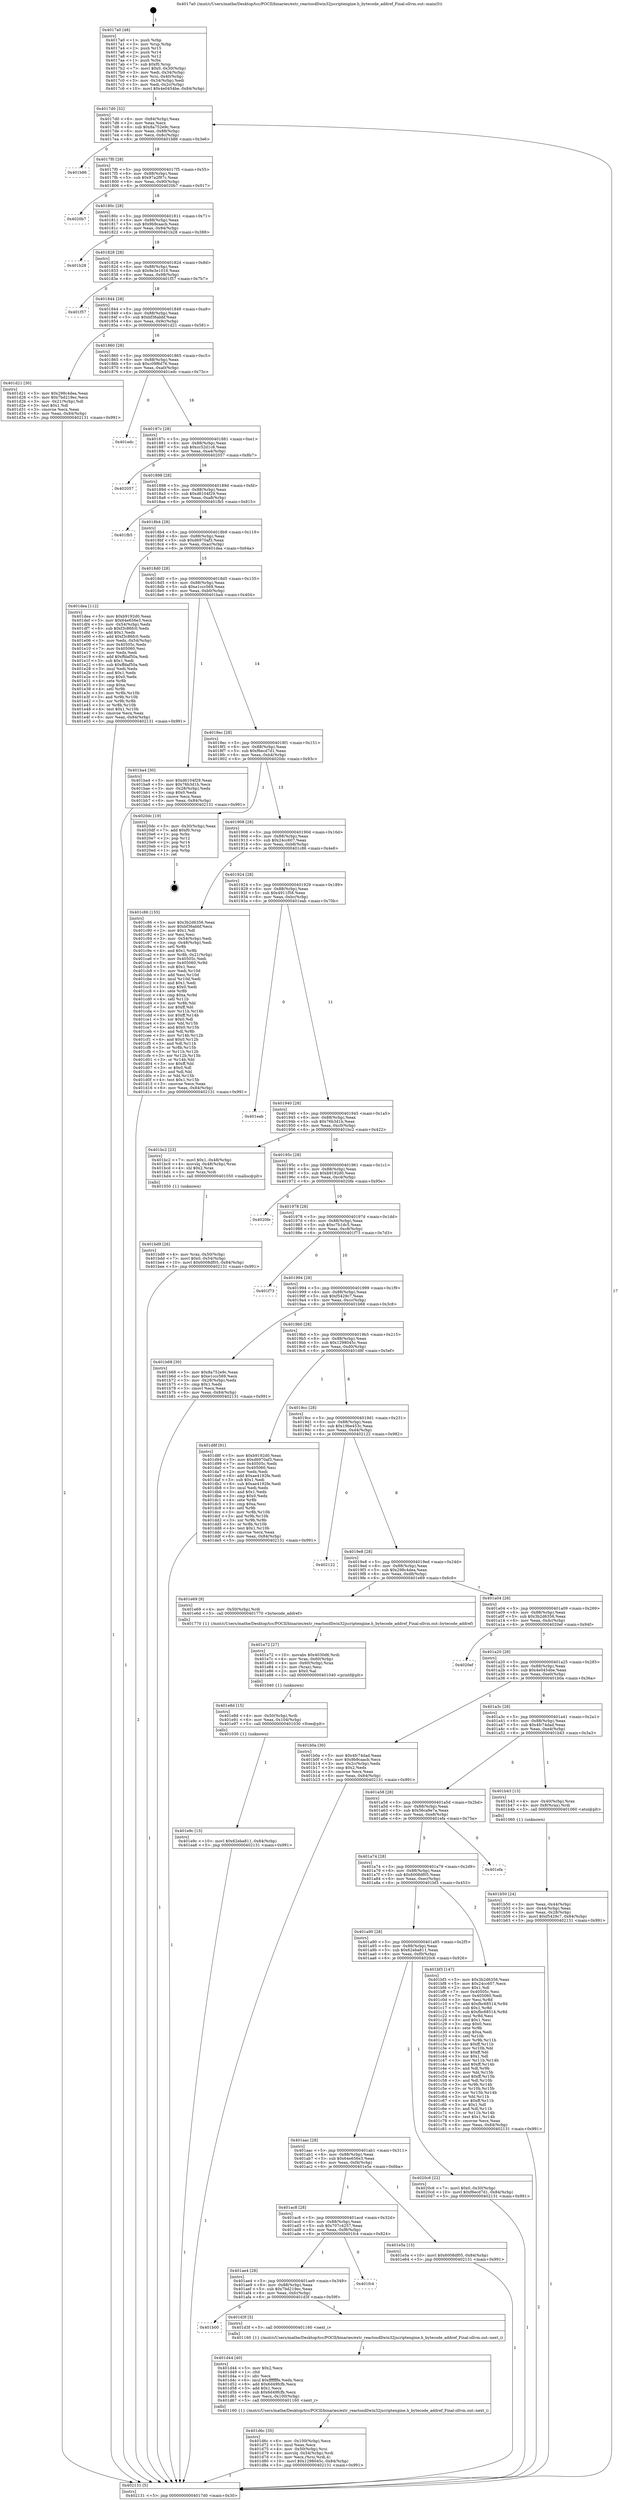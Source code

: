 digraph "0x4017a0" {
  label = "0x4017a0 (/mnt/c/Users/mathe/Desktop/tcc/POCII/binaries/extr_reactosdllwin32jscriptengine.h_bytecode_addref_Final-ollvm.out::main(0))"
  labelloc = "t"
  node[shape=record]

  Entry [label="",width=0.3,height=0.3,shape=circle,fillcolor=black,style=filled]
  "0x4017d0" [label="{
     0x4017d0 [32]\l
     | [instrs]\l
     &nbsp;&nbsp;0x4017d0 \<+6\>: mov -0x84(%rbp),%eax\l
     &nbsp;&nbsp;0x4017d6 \<+2\>: mov %eax,%ecx\l
     &nbsp;&nbsp;0x4017d8 \<+6\>: sub $0x8a752e9c,%ecx\l
     &nbsp;&nbsp;0x4017de \<+6\>: mov %eax,-0x88(%rbp)\l
     &nbsp;&nbsp;0x4017e4 \<+6\>: mov %ecx,-0x8c(%rbp)\l
     &nbsp;&nbsp;0x4017ea \<+6\>: je 0000000000401b86 \<main+0x3e6\>\l
  }"]
  "0x401b86" [label="{
     0x401b86\l
  }", style=dashed]
  "0x4017f0" [label="{
     0x4017f0 [28]\l
     | [instrs]\l
     &nbsp;&nbsp;0x4017f0 \<+5\>: jmp 00000000004017f5 \<main+0x55\>\l
     &nbsp;&nbsp;0x4017f5 \<+6\>: mov -0x88(%rbp),%eax\l
     &nbsp;&nbsp;0x4017fb \<+5\>: sub $0x97a2f97c,%eax\l
     &nbsp;&nbsp;0x401800 \<+6\>: mov %eax,-0x90(%rbp)\l
     &nbsp;&nbsp;0x401806 \<+6\>: je 00000000004020b7 \<main+0x917\>\l
  }"]
  Exit [label="",width=0.3,height=0.3,shape=circle,fillcolor=black,style=filled,peripheries=2]
  "0x4020b7" [label="{
     0x4020b7\l
  }", style=dashed]
  "0x40180c" [label="{
     0x40180c [28]\l
     | [instrs]\l
     &nbsp;&nbsp;0x40180c \<+5\>: jmp 0000000000401811 \<main+0x71\>\l
     &nbsp;&nbsp;0x401811 \<+6\>: mov -0x88(%rbp),%eax\l
     &nbsp;&nbsp;0x401817 \<+5\>: sub $0x9b9caacb,%eax\l
     &nbsp;&nbsp;0x40181c \<+6\>: mov %eax,-0x94(%rbp)\l
     &nbsp;&nbsp;0x401822 \<+6\>: je 0000000000401b28 \<main+0x388\>\l
  }"]
  "0x401e9c" [label="{
     0x401e9c [15]\l
     | [instrs]\l
     &nbsp;&nbsp;0x401e9c \<+10\>: movl $0x62eba811,-0x84(%rbp)\l
     &nbsp;&nbsp;0x401ea6 \<+5\>: jmp 0000000000402131 \<main+0x991\>\l
  }"]
  "0x401b28" [label="{
     0x401b28\l
  }", style=dashed]
  "0x401828" [label="{
     0x401828 [28]\l
     | [instrs]\l
     &nbsp;&nbsp;0x401828 \<+5\>: jmp 000000000040182d \<main+0x8d\>\l
     &nbsp;&nbsp;0x40182d \<+6\>: mov -0x88(%rbp),%eax\l
     &nbsp;&nbsp;0x401833 \<+5\>: sub $0x9e3e1016,%eax\l
     &nbsp;&nbsp;0x401838 \<+6\>: mov %eax,-0x98(%rbp)\l
     &nbsp;&nbsp;0x40183e \<+6\>: je 0000000000401f57 \<main+0x7b7\>\l
  }"]
  "0x401e8d" [label="{
     0x401e8d [15]\l
     | [instrs]\l
     &nbsp;&nbsp;0x401e8d \<+4\>: mov -0x50(%rbp),%rdi\l
     &nbsp;&nbsp;0x401e91 \<+6\>: mov %eax,-0x104(%rbp)\l
     &nbsp;&nbsp;0x401e97 \<+5\>: call 0000000000401030 \<free@plt\>\l
     | [calls]\l
     &nbsp;&nbsp;0x401030 \{1\} (unknown)\l
  }"]
  "0x401f57" [label="{
     0x401f57\l
  }", style=dashed]
  "0x401844" [label="{
     0x401844 [28]\l
     | [instrs]\l
     &nbsp;&nbsp;0x401844 \<+5\>: jmp 0000000000401849 \<main+0xa9\>\l
     &nbsp;&nbsp;0x401849 \<+6\>: mov -0x88(%rbp),%eax\l
     &nbsp;&nbsp;0x40184f \<+5\>: sub $0xbf36abbf,%eax\l
     &nbsp;&nbsp;0x401854 \<+6\>: mov %eax,-0x9c(%rbp)\l
     &nbsp;&nbsp;0x40185a \<+6\>: je 0000000000401d21 \<main+0x581\>\l
  }"]
  "0x401e72" [label="{
     0x401e72 [27]\l
     | [instrs]\l
     &nbsp;&nbsp;0x401e72 \<+10\>: movabs $0x4030d6,%rdi\l
     &nbsp;&nbsp;0x401e7c \<+4\>: mov %rax,-0x60(%rbp)\l
     &nbsp;&nbsp;0x401e80 \<+4\>: mov -0x60(%rbp),%rax\l
     &nbsp;&nbsp;0x401e84 \<+2\>: mov (%rax),%esi\l
     &nbsp;&nbsp;0x401e86 \<+2\>: mov $0x0,%al\l
     &nbsp;&nbsp;0x401e88 \<+5\>: call 0000000000401040 \<printf@plt\>\l
     | [calls]\l
     &nbsp;&nbsp;0x401040 \{1\} (unknown)\l
  }"]
  "0x401d21" [label="{
     0x401d21 [30]\l
     | [instrs]\l
     &nbsp;&nbsp;0x401d21 \<+5\>: mov $0x298c4dea,%eax\l
     &nbsp;&nbsp;0x401d26 \<+5\>: mov $0x7bd219ec,%ecx\l
     &nbsp;&nbsp;0x401d2b \<+3\>: mov -0x21(%rbp),%dl\l
     &nbsp;&nbsp;0x401d2e \<+3\>: test $0x1,%dl\l
     &nbsp;&nbsp;0x401d31 \<+3\>: cmovne %ecx,%eax\l
     &nbsp;&nbsp;0x401d34 \<+6\>: mov %eax,-0x84(%rbp)\l
     &nbsp;&nbsp;0x401d3a \<+5\>: jmp 0000000000402131 \<main+0x991\>\l
  }"]
  "0x401860" [label="{
     0x401860 [28]\l
     | [instrs]\l
     &nbsp;&nbsp;0x401860 \<+5\>: jmp 0000000000401865 \<main+0xc5\>\l
     &nbsp;&nbsp;0x401865 \<+6\>: mov -0x88(%rbp),%eax\l
     &nbsp;&nbsp;0x40186b \<+5\>: sub $0xc09f6d76,%eax\l
     &nbsp;&nbsp;0x401870 \<+6\>: mov %eax,-0xa0(%rbp)\l
     &nbsp;&nbsp;0x401876 \<+6\>: je 0000000000401edc \<main+0x73c\>\l
  }"]
  "0x401d6c" [label="{
     0x401d6c [35]\l
     | [instrs]\l
     &nbsp;&nbsp;0x401d6c \<+6\>: mov -0x100(%rbp),%ecx\l
     &nbsp;&nbsp;0x401d72 \<+3\>: imul %eax,%ecx\l
     &nbsp;&nbsp;0x401d75 \<+4\>: mov -0x50(%rbp),%rsi\l
     &nbsp;&nbsp;0x401d79 \<+4\>: movslq -0x54(%rbp),%rdi\l
     &nbsp;&nbsp;0x401d7d \<+3\>: mov %ecx,(%rsi,%rdi,4)\l
     &nbsp;&nbsp;0x401d80 \<+10\>: movl $0x1298045c,-0x84(%rbp)\l
     &nbsp;&nbsp;0x401d8a \<+5\>: jmp 0000000000402131 \<main+0x991\>\l
  }"]
  "0x401edc" [label="{
     0x401edc\l
  }", style=dashed]
  "0x40187c" [label="{
     0x40187c [28]\l
     | [instrs]\l
     &nbsp;&nbsp;0x40187c \<+5\>: jmp 0000000000401881 \<main+0xe1\>\l
     &nbsp;&nbsp;0x401881 \<+6\>: mov -0x88(%rbp),%eax\l
     &nbsp;&nbsp;0x401887 \<+5\>: sub $0xcc52d1c8,%eax\l
     &nbsp;&nbsp;0x40188c \<+6\>: mov %eax,-0xa4(%rbp)\l
     &nbsp;&nbsp;0x401892 \<+6\>: je 0000000000402057 \<main+0x8b7\>\l
  }"]
  "0x401d44" [label="{
     0x401d44 [40]\l
     | [instrs]\l
     &nbsp;&nbsp;0x401d44 \<+5\>: mov $0x2,%ecx\l
     &nbsp;&nbsp;0x401d49 \<+1\>: cltd\l
     &nbsp;&nbsp;0x401d4a \<+2\>: idiv %ecx\l
     &nbsp;&nbsp;0x401d4c \<+6\>: imul $0xfffffffe,%edx,%ecx\l
     &nbsp;&nbsp;0x401d52 \<+6\>: add $0x6d49fcfb,%ecx\l
     &nbsp;&nbsp;0x401d58 \<+3\>: add $0x1,%ecx\l
     &nbsp;&nbsp;0x401d5b \<+6\>: sub $0x6d49fcfb,%ecx\l
     &nbsp;&nbsp;0x401d61 \<+6\>: mov %ecx,-0x100(%rbp)\l
     &nbsp;&nbsp;0x401d67 \<+5\>: call 0000000000401160 \<next_i\>\l
     | [calls]\l
     &nbsp;&nbsp;0x401160 \{1\} (/mnt/c/Users/mathe/Desktop/tcc/POCII/binaries/extr_reactosdllwin32jscriptengine.h_bytecode_addref_Final-ollvm.out::next_i)\l
  }"]
  "0x402057" [label="{
     0x402057\l
  }", style=dashed]
  "0x401898" [label="{
     0x401898 [28]\l
     | [instrs]\l
     &nbsp;&nbsp;0x401898 \<+5\>: jmp 000000000040189d \<main+0xfd\>\l
     &nbsp;&nbsp;0x40189d \<+6\>: mov -0x88(%rbp),%eax\l
     &nbsp;&nbsp;0x4018a3 \<+5\>: sub $0xd6104f29,%eax\l
     &nbsp;&nbsp;0x4018a8 \<+6\>: mov %eax,-0xa8(%rbp)\l
     &nbsp;&nbsp;0x4018ae \<+6\>: je 0000000000401fb5 \<main+0x815\>\l
  }"]
  "0x401b00" [label="{
     0x401b00\l
  }", style=dashed]
  "0x401fb5" [label="{
     0x401fb5\l
  }", style=dashed]
  "0x4018b4" [label="{
     0x4018b4 [28]\l
     | [instrs]\l
     &nbsp;&nbsp;0x4018b4 \<+5\>: jmp 00000000004018b9 \<main+0x119\>\l
     &nbsp;&nbsp;0x4018b9 \<+6\>: mov -0x88(%rbp),%eax\l
     &nbsp;&nbsp;0x4018bf \<+5\>: sub $0xd6970af3,%eax\l
     &nbsp;&nbsp;0x4018c4 \<+6\>: mov %eax,-0xac(%rbp)\l
     &nbsp;&nbsp;0x4018ca \<+6\>: je 0000000000401dea \<main+0x64a\>\l
  }"]
  "0x401d3f" [label="{
     0x401d3f [5]\l
     | [instrs]\l
     &nbsp;&nbsp;0x401d3f \<+5\>: call 0000000000401160 \<next_i\>\l
     | [calls]\l
     &nbsp;&nbsp;0x401160 \{1\} (/mnt/c/Users/mathe/Desktop/tcc/POCII/binaries/extr_reactosdllwin32jscriptengine.h_bytecode_addref_Final-ollvm.out::next_i)\l
  }"]
  "0x401dea" [label="{
     0x401dea [112]\l
     | [instrs]\l
     &nbsp;&nbsp;0x401dea \<+5\>: mov $0xb9192d0,%eax\l
     &nbsp;&nbsp;0x401def \<+5\>: mov $0x64e656e3,%ecx\l
     &nbsp;&nbsp;0x401df4 \<+3\>: mov -0x54(%rbp),%edx\l
     &nbsp;&nbsp;0x401df7 \<+6\>: sub $0xf3c86fc0,%edx\l
     &nbsp;&nbsp;0x401dfd \<+3\>: add $0x1,%edx\l
     &nbsp;&nbsp;0x401e00 \<+6\>: add $0xf3c86fc0,%edx\l
     &nbsp;&nbsp;0x401e06 \<+3\>: mov %edx,-0x54(%rbp)\l
     &nbsp;&nbsp;0x401e09 \<+7\>: mov 0x40505c,%edx\l
     &nbsp;&nbsp;0x401e10 \<+7\>: mov 0x405060,%esi\l
     &nbsp;&nbsp;0x401e17 \<+2\>: mov %edx,%edi\l
     &nbsp;&nbsp;0x401e19 \<+6\>: add $0xffdaf50a,%edi\l
     &nbsp;&nbsp;0x401e1f \<+3\>: sub $0x1,%edi\l
     &nbsp;&nbsp;0x401e22 \<+6\>: sub $0xffdaf50a,%edi\l
     &nbsp;&nbsp;0x401e28 \<+3\>: imul %edi,%edx\l
     &nbsp;&nbsp;0x401e2b \<+3\>: and $0x1,%edx\l
     &nbsp;&nbsp;0x401e2e \<+3\>: cmp $0x0,%edx\l
     &nbsp;&nbsp;0x401e31 \<+4\>: sete %r8b\l
     &nbsp;&nbsp;0x401e35 \<+3\>: cmp $0xa,%esi\l
     &nbsp;&nbsp;0x401e38 \<+4\>: setl %r9b\l
     &nbsp;&nbsp;0x401e3c \<+3\>: mov %r8b,%r10b\l
     &nbsp;&nbsp;0x401e3f \<+3\>: and %r9b,%r10b\l
     &nbsp;&nbsp;0x401e42 \<+3\>: xor %r9b,%r8b\l
     &nbsp;&nbsp;0x401e45 \<+3\>: or %r8b,%r10b\l
     &nbsp;&nbsp;0x401e48 \<+4\>: test $0x1,%r10b\l
     &nbsp;&nbsp;0x401e4c \<+3\>: cmovne %ecx,%eax\l
     &nbsp;&nbsp;0x401e4f \<+6\>: mov %eax,-0x84(%rbp)\l
     &nbsp;&nbsp;0x401e55 \<+5\>: jmp 0000000000402131 \<main+0x991\>\l
  }"]
  "0x4018d0" [label="{
     0x4018d0 [28]\l
     | [instrs]\l
     &nbsp;&nbsp;0x4018d0 \<+5\>: jmp 00000000004018d5 \<main+0x135\>\l
     &nbsp;&nbsp;0x4018d5 \<+6\>: mov -0x88(%rbp),%eax\l
     &nbsp;&nbsp;0x4018db \<+5\>: sub $0xe1ccc569,%eax\l
     &nbsp;&nbsp;0x4018e0 \<+6\>: mov %eax,-0xb0(%rbp)\l
     &nbsp;&nbsp;0x4018e6 \<+6\>: je 0000000000401ba4 \<main+0x404\>\l
  }"]
  "0x401ae4" [label="{
     0x401ae4 [28]\l
     | [instrs]\l
     &nbsp;&nbsp;0x401ae4 \<+5\>: jmp 0000000000401ae9 \<main+0x349\>\l
     &nbsp;&nbsp;0x401ae9 \<+6\>: mov -0x88(%rbp),%eax\l
     &nbsp;&nbsp;0x401aef \<+5\>: sub $0x7bd219ec,%eax\l
     &nbsp;&nbsp;0x401af4 \<+6\>: mov %eax,-0xfc(%rbp)\l
     &nbsp;&nbsp;0x401afa \<+6\>: je 0000000000401d3f \<main+0x59f\>\l
  }"]
  "0x401ba4" [label="{
     0x401ba4 [30]\l
     | [instrs]\l
     &nbsp;&nbsp;0x401ba4 \<+5\>: mov $0xd6104f29,%eax\l
     &nbsp;&nbsp;0x401ba9 \<+5\>: mov $0x76b3d1b,%ecx\l
     &nbsp;&nbsp;0x401bae \<+3\>: mov -0x28(%rbp),%edx\l
     &nbsp;&nbsp;0x401bb1 \<+3\>: cmp $0x0,%edx\l
     &nbsp;&nbsp;0x401bb4 \<+3\>: cmove %ecx,%eax\l
     &nbsp;&nbsp;0x401bb7 \<+6\>: mov %eax,-0x84(%rbp)\l
     &nbsp;&nbsp;0x401bbd \<+5\>: jmp 0000000000402131 \<main+0x991\>\l
  }"]
  "0x4018ec" [label="{
     0x4018ec [28]\l
     | [instrs]\l
     &nbsp;&nbsp;0x4018ec \<+5\>: jmp 00000000004018f1 \<main+0x151\>\l
     &nbsp;&nbsp;0x4018f1 \<+6\>: mov -0x88(%rbp),%eax\l
     &nbsp;&nbsp;0x4018f7 \<+5\>: sub $0xf6ecd7d1,%eax\l
     &nbsp;&nbsp;0x4018fc \<+6\>: mov %eax,-0xb4(%rbp)\l
     &nbsp;&nbsp;0x401902 \<+6\>: je 00000000004020dc \<main+0x93c\>\l
  }"]
  "0x401fc4" [label="{
     0x401fc4\l
  }", style=dashed]
  "0x4020dc" [label="{
     0x4020dc [19]\l
     | [instrs]\l
     &nbsp;&nbsp;0x4020dc \<+3\>: mov -0x30(%rbp),%eax\l
     &nbsp;&nbsp;0x4020df \<+7\>: add $0xf0,%rsp\l
     &nbsp;&nbsp;0x4020e6 \<+1\>: pop %rbx\l
     &nbsp;&nbsp;0x4020e7 \<+2\>: pop %r12\l
     &nbsp;&nbsp;0x4020e9 \<+2\>: pop %r14\l
     &nbsp;&nbsp;0x4020eb \<+2\>: pop %r15\l
     &nbsp;&nbsp;0x4020ed \<+1\>: pop %rbp\l
     &nbsp;&nbsp;0x4020ee \<+1\>: ret\l
  }"]
  "0x401908" [label="{
     0x401908 [28]\l
     | [instrs]\l
     &nbsp;&nbsp;0x401908 \<+5\>: jmp 000000000040190d \<main+0x16d\>\l
     &nbsp;&nbsp;0x40190d \<+6\>: mov -0x88(%rbp),%eax\l
     &nbsp;&nbsp;0x401913 \<+5\>: sub $0x24cc607,%eax\l
     &nbsp;&nbsp;0x401918 \<+6\>: mov %eax,-0xb8(%rbp)\l
     &nbsp;&nbsp;0x40191e \<+6\>: je 0000000000401c86 \<main+0x4e6\>\l
  }"]
  "0x401ac8" [label="{
     0x401ac8 [28]\l
     | [instrs]\l
     &nbsp;&nbsp;0x401ac8 \<+5\>: jmp 0000000000401acd \<main+0x32d\>\l
     &nbsp;&nbsp;0x401acd \<+6\>: mov -0x88(%rbp),%eax\l
     &nbsp;&nbsp;0x401ad3 \<+5\>: sub $0x707c4257,%eax\l
     &nbsp;&nbsp;0x401ad8 \<+6\>: mov %eax,-0xf8(%rbp)\l
     &nbsp;&nbsp;0x401ade \<+6\>: je 0000000000401fc4 \<main+0x824\>\l
  }"]
  "0x401c86" [label="{
     0x401c86 [155]\l
     | [instrs]\l
     &nbsp;&nbsp;0x401c86 \<+5\>: mov $0x3b2d6356,%eax\l
     &nbsp;&nbsp;0x401c8b \<+5\>: mov $0xbf36abbf,%ecx\l
     &nbsp;&nbsp;0x401c90 \<+2\>: mov $0x1,%dl\l
     &nbsp;&nbsp;0x401c92 \<+2\>: xor %esi,%esi\l
     &nbsp;&nbsp;0x401c94 \<+3\>: mov -0x54(%rbp),%edi\l
     &nbsp;&nbsp;0x401c97 \<+3\>: cmp -0x48(%rbp),%edi\l
     &nbsp;&nbsp;0x401c9a \<+4\>: setl %r8b\l
     &nbsp;&nbsp;0x401c9e \<+4\>: and $0x1,%r8b\l
     &nbsp;&nbsp;0x401ca2 \<+4\>: mov %r8b,-0x21(%rbp)\l
     &nbsp;&nbsp;0x401ca6 \<+7\>: mov 0x40505c,%edi\l
     &nbsp;&nbsp;0x401cad \<+8\>: mov 0x405060,%r9d\l
     &nbsp;&nbsp;0x401cb5 \<+3\>: sub $0x1,%esi\l
     &nbsp;&nbsp;0x401cb8 \<+3\>: mov %edi,%r10d\l
     &nbsp;&nbsp;0x401cbb \<+3\>: add %esi,%r10d\l
     &nbsp;&nbsp;0x401cbe \<+4\>: imul %r10d,%edi\l
     &nbsp;&nbsp;0x401cc2 \<+3\>: and $0x1,%edi\l
     &nbsp;&nbsp;0x401cc5 \<+3\>: cmp $0x0,%edi\l
     &nbsp;&nbsp;0x401cc8 \<+4\>: sete %r8b\l
     &nbsp;&nbsp;0x401ccc \<+4\>: cmp $0xa,%r9d\l
     &nbsp;&nbsp;0x401cd0 \<+4\>: setl %r11b\l
     &nbsp;&nbsp;0x401cd4 \<+3\>: mov %r8b,%bl\l
     &nbsp;&nbsp;0x401cd7 \<+3\>: xor $0xff,%bl\l
     &nbsp;&nbsp;0x401cda \<+3\>: mov %r11b,%r14b\l
     &nbsp;&nbsp;0x401cdd \<+4\>: xor $0xff,%r14b\l
     &nbsp;&nbsp;0x401ce1 \<+3\>: xor $0x0,%dl\l
     &nbsp;&nbsp;0x401ce4 \<+3\>: mov %bl,%r15b\l
     &nbsp;&nbsp;0x401ce7 \<+4\>: and $0x0,%r15b\l
     &nbsp;&nbsp;0x401ceb \<+3\>: and %dl,%r8b\l
     &nbsp;&nbsp;0x401cee \<+3\>: mov %r14b,%r12b\l
     &nbsp;&nbsp;0x401cf1 \<+4\>: and $0x0,%r12b\l
     &nbsp;&nbsp;0x401cf5 \<+3\>: and %dl,%r11b\l
     &nbsp;&nbsp;0x401cf8 \<+3\>: or %r8b,%r15b\l
     &nbsp;&nbsp;0x401cfb \<+3\>: or %r11b,%r12b\l
     &nbsp;&nbsp;0x401cfe \<+3\>: xor %r12b,%r15b\l
     &nbsp;&nbsp;0x401d01 \<+3\>: or %r14b,%bl\l
     &nbsp;&nbsp;0x401d04 \<+3\>: xor $0xff,%bl\l
     &nbsp;&nbsp;0x401d07 \<+3\>: or $0x0,%dl\l
     &nbsp;&nbsp;0x401d0a \<+2\>: and %dl,%bl\l
     &nbsp;&nbsp;0x401d0c \<+3\>: or %bl,%r15b\l
     &nbsp;&nbsp;0x401d0f \<+4\>: test $0x1,%r15b\l
     &nbsp;&nbsp;0x401d13 \<+3\>: cmovne %ecx,%eax\l
     &nbsp;&nbsp;0x401d16 \<+6\>: mov %eax,-0x84(%rbp)\l
     &nbsp;&nbsp;0x401d1c \<+5\>: jmp 0000000000402131 \<main+0x991\>\l
  }"]
  "0x401924" [label="{
     0x401924 [28]\l
     | [instrs]\l
     &nbsp;&nbsp;0x401924 \<+5\>: jmp 0000000000401929 \<main+0x189\>\l
     &nbsp;&nbsp;0x401929 \<+6\>: mov -0x88(%rbp),%eax\l
     &nbsp;&nbsp;0x40192f \<+5\>: sub $0x4911f58,%eax\l
     &nbsp;&nbsp;0x401934 \<+6\>: mov %eax,-0xbc(%rbp)\l
     &nbsp;&nbsp;0x40193a \<+6\>: je 0000000000401eab \<main+0x70b\>\l
  }"]
  "0x401e5a" [label="{
     0x401e5a [15]\l
     | [instrs]\l
     &nbsp;&nbsp;0x401e5a \<+10\>: movl $0x6008df05,-0x84(%rbp)\l
     &nbsp;&nbsp;0x401e64 \<+5\>: jmp 0000000000402131 \<main+0x991\>\l
  }"]
  "0x401eab" [label="{
     0x401eab\l
  }", style=dashed]
  "0x401940" [label="{
     0x401940 [28]\l
     | [instrs]\l
     &nbsp;&nbsp;0x401940 \<+5\>: jmp 0000000000401945 \<main+0x1a5\>\l
     &nbsp;&nbsp;0x401945 \<+6\>: mov -0x88(%rbp),%eax\l
     &nbsp;&nbsp;0x40194b \<+5\>: sub $0x76b3d1b,%eax\l
     &nbsp;&nbsp;0x401950 \<+6\>: mov %eax,-0xc0(%rbp)\l
     &nbsp;&nbsp;0x401956 \<+6\>: je 0000000000401bc2 \<main+0x422\>\l
  }"]
  "0x401aac" [label="{
     0x401aac [28]\l
     | [instrs]\l
     &nbsp;&nbsp;0x401aac \<+5\>: jmp 0000000000401ab1 \<main+0x311\>\l
     &nbsp;&nbsp;0x401ab1 \<+6\>: mov -0x88(%rbp),%eax\l
     &nbsp;&nbsp;0x401ab7 \<+5\>: sub $0x64e656e3,%eax\l
     &nbsp;&nbsp;0x401abc \<+6\>: mov %eax,-0xf4(%rbp)\l
     &nbsp;&nbsp;0x401ac2 \<+6\>: je 0000000000401e5a \<main+0x6ba\>\l
  }"]
  "0x401bc2" [label="{
     0x401bc2 [23]\l
     | [instrs]\l
     &nbsp;&nbsp;0x401bc2 \<+7\>: movl $0x1,-0x48(%rbp)\l
     &nbsp;&nbsp;0x401bc9 \<+4\>: movslq -0x48(%rbp),%rax\l
     &nbsp;&nbsp;0x401bcd \<+4\>: shl $0x2,%rax\l
     &nbsp;&nbsp;0x401bd1 \<+3\>: mov %rax,%rdi\l
     &nbsp;&nbsp;0x401bd4 \<+5\>: call 0000000000401050 \<malloc@plt\>\l
     | [calls]\l
     &nbsp;&nbsp;0x401050 \{1\} (unknown)\l
  }"]
  "0x40195c" [label="{
     0x40195c [28]\l
     | [instrs]\l
     &nbsp;&nbsp;0x40195c \<+5\>: jmp 0000000000401961 \<main+0x1c1\>\l
     &nbsp;&nbsp;0x401961 \<+6\>: mov -0x88(%rbp),%eax\l
     &nbsp;&nbsp;0x401967 \<+5\>: sub $0xb9192d0,%eax\l
     &nbsp;&nbsp;0x40196c \<+6\>: mov %eax,-0xc4(%rbp)\l
     &nbsp;&nbsp;0x401972 \<+6\>: je 00000000004020fe \<main+0x95e\>\l
  }"]
  "0x4020c6" [label="{
     0x4020c6 [22]\l
     | [instrs]\l
     &nbsp;&nbsp;0x4020c6 \<+7\>: movl $0x0,-0x30(%rbp)\l
     &nbsp;&nbsp;0x4020cd \<+10\>: movl $0xf6ecd7d1,-0x84(%rbp)\l
     &nbsp;&nbsp;0x4020d7 \<+5\>: jmp 0000000000402131 \<main+0x991\>\l
  }"]
  "0x4020fe" [label="{
     0x4020fe\l
  }", style=dashed]
  "0x401978" [label="{
     0x401978 [28]\l
     | [instrs]\l
     &nbsp;&nbsp;0x401978 \<+5\>: jmp 000000000040197d \<main+0x1dd\>\l
     &nbsp;&nbsp;0x40197d \<+6\>: mov -0x88(%rbp),%eax\l
     &nbsp;&nbsp;0x401983 \<+5\>: sub $0xc7b1dc5,%eax\l
     &nbsp;&nbsp;0x401988 \<+6\>: mov %eax,-0xc8(%rbp)\l
     &nbsp;&nbsp;0x40198e \<+6\>: je 0000000000401f73 \<main+0x7d3\>\l
  }"]
  "0x401a90" [label="{
     0x401a90 [28]\l
     | [instrs]\l
     &nbsp;&nbsp;0x401a90 \<+5\>: jmp 0000000000401a95 \<main+0x2f5\>\l
     &nbsp;&nbsp;0x401a95 \<+6\>: mov -0x88(%rbp),%eax\l
     &nbsp;&nbsp;0x401a9b \<+5\>: sub $0x62eba811,%eax\l
     &nbsp;&nbsp;0x401aa0 \<+6\>: mov %eax,-0xf0(%rbp)\l
     &nbsp;&nbsp;0x401aa6 \<+6\>: je 00000000004020c6 \<main+0x926\>\l
  }"]
  "0x401f73" [label="{
     0x401f73\l
  }", style=dashed]
  "0x401994" [label="{
     0x401994 [28]\l
     | [instrs]\l
     &nbsp;&nbsp;0x401994 \<+5\>: jmp 0000000000401999 \<main+0x1f9\>\l
     &nbsp;&nbsp;0x401999 \<+6\>: mov -0x88(%rbp),%eax\l
     &nbsp;&nbsp;0x40199f \<+5\>: sub $0xf5429c7,%eax\l
     &nbsp;&nbsp;0x4019a4 \<+6\>: mov %eax,-0xcc(%rbp)\l
     &nbsp;&nbsp;0x4019aa \<+6\>: je 0000000000401b68 \<main+0x3c8\>\l
  }"]
  "0x401bf3" [label="{
     0x401bf3 [147]\l
     | [instrs]\l
     &nbsp;&nbsp;0x401bf3 \<+5\>: mov $0x3b2d6356,%eax\l
     &nbsp;&nbsp;0x401bf8 \<+5\>: mov $0x24cc607,%ecx\l
     &nbsp;&nbsp;0x401bfd \<+2\>: mov $0x1,%dl\l
     &nbsp;&nbsp;0x401bff \<+7\>: mov 0x40505c,%esi\l
     &nbsp;&nbsp;0x401c06 \<+7\>: mov 0x405060,%edi\l
     &nbsp;&nbsp;0x401c0d \<+3\>: mov %esi,%r8d\l
     &nbsp;&nbsp;0x401c10 \<+7\>: add $0xfbc68514,%r8d\l
     &nbsp;&nbsp;0x401c17 \<+4\>: sub $0x1,%r8d\l
     &nbsp;&nbsp;0x401c1b \<+7\>: sub $0xfbc68514,%r8d\l
     &nbsp;&nbsp;0x401c22 \<+4\>: imul %r8d,%esi\l
     &nbsp;&nbsp;0x401c26 \<+3\>: and $0x1,%esi\l
     &nbsp;&nbsp;0x401c29 \<+3\>: cmp $0x0,%esi\l
     &nbsp;&nbsp;0x401c2c \<+4\>: sete %r9b\l
     &nbsp;&nbsp;0x401c30 \<+3\>: cmp $0xa,%edi\l
     &nbsp;&nbsp;0x401c33 \<+4\>: setl %r10b\l
     &nbsp;&nbsp;0x401c37 \<+3\>: mov %r9b,%r11b\l
     &nbsp;&nbsp;0x401c3a \<+4\>: xor $0xff,%r11b\l
     &nbsp;&nbsp;0x401c3e \<+3\>: mov %r10b,%bl\l
     &nbsp;&nbsp;0x401c41 \<+3\>: xor $0xff,%bl\l
     &nbsp;&nbsp;0x401c44 \<+3\>: xor $0x1,%dl\l
     &nbsp;&nbsp;0x401c47 \<+3\>: mov %r11b,%r14b\l
     &nbsp;&nbsp;0x401c4a \<+4\>: and $0xff,%r14b\l
     &nbsp;&nbsp;0x401c4e \<+3\>: and %dl,%r9b\l
     &nbsp;&nbsp;0x401c51 \<+3\>: mov %bl,%r15b\l
     &nbsp;&nbsp;0x401c54 \<+4\>: and $0xff,%r15b\l
     &nbsp;&nbsp;0x401c58 \<+3\>: and %dl,%r10b\l
     &nbsp;&nbsp;0x401c5b \<+3\>: or %r9b,%r14b\l
     &nbsp;&nbsp;0x401c5e \<+3\>: or %r10b,%r15b\l
     &nbsp;&nbsp;0x401c61 \<+3\>: xor %r15b,%r14b\l
     &nbsp;&nbsp;0x401c64 \<+3\>: or %bl,%r11b\l
     &nbsp;&nbsp;0x401c67 \<+4\>: xor $0xff,%r11b\l
     &nbsp;&nbsp;0x401c6b \<+3\>: or $0x1,%dl\l
     &nbsp;&nbsp;0x401c6e \<+3\>: and %dl,%r11b\l
     &nbsp;&nbsp;0x401c71 \<+3\>: or %r11b,%r14b\l
     &nbsp;&nbsp;0x401c74 \<+4\>: test $0x1,%r14b\l
     &nbsp;&nbsp;0x401c78 \<+3\>: cmovne %ecx,%eax\l
     &nbsp;&nbsp;0x401c7b \<+6\>: mov %eax,-0x84(%rbp)\l
     &nbsp;&nbsp;0x401c81 \<+5\>: jmp 0000000000402131 \<main+0x991\>\l
  }"]
  "0x401b68" [label="{
     0x401b68 [30]\l
     | [instrs]\l
     &nbsp;&nbsp;0x401b68 \<+5\>: mov $0x8a752e9c,%eax\l
     &nbsp;&nbsp;0x401b6d \<+5\>: mov $0xe1ccc569,%ecx\l
     &nbsp;&nbsp;0x401b72 \<+3\>: mov -0x28(%rbp),%edx\l
     &nbsp;&nbsp;0x401b75 \<+3\>: cmp $0x1,%edx\l
     &nbsp;&nbsp;0x401b78 \<+3\>: cmovl %ecx,%eax\l
     &nbsp;&nbsp;0x401b7b \<+6\>: mov %eax,-0x84(%rbp)\l
     &nbsp;&nbsp;0x401b81 \<+5\>: jmp 0000000000402131 \<main+0x991\>\l
  }"]
  "0x4019b0" [label="{
     0x4019b0 [28]\l
     | [instrs]\l
     &nbsp;&nbsp;0x4019b0 \<+5\>: jmp 00000000004019b5 \<main+0x215\>\l
     &nbsp;&nbsp;0x4019b5 \<+6\>: mov -0x88(%rbp),%eax\l
     &nbsp;&nbsp;0x4019bb \<+5\>: sub $0x1298045c,%eax\l
     &nbsp;&nbsp;0x4019c0 \<+6\>: mov %eax,-0xd0(%rbp)\l
     &nbsp;&nbsp;0x4019c6 \<+6\>: je 0000000000401d8f \<main+0x5ef\>\l
  }"]
  "0x401a74" [label="{
     0x401a74 [28]\l
     | [instrs]\l
     &nbsp;&nbsp;0x401a74 \<+5\>: jmp 0000000000401a79 \<main+0x2d9\>\l
     &nbsp;&nbsp;0x401a79 \<+6\>: mov -0x88(%rbp),%eax\l
     &nbsp;&nbsp;0x401a7f \<+5\>: sub $0x6008df05,%eax\l
     &nbsp;&nbsp;0x401a84 \<+6\>: mov %eax,-0xec(%rbp)\l
     &nbsp;&nbsp;0x401a8a \<+6\>: je 0000000000401bf3 \<main+0x453\>\l
  }"]
  "0x401d8f" [label="{
     0x401d8f [91]\l
     | [instrs]\l
     &nbsp;&nbsp;0x401d8f \<+5\>: mov $0xb9192d0,%eax\l
     &nbsp;&nbsp;0x401d94 \<+5\>: mov $0xd6970af3,%ecx\l
     &nbsp;&nbsp;0x401d99 \<+7\>: mov 0x40505c,%edx\l
     &nbsp;&nbsp;0x401da0 \<+7\>: mov 0x405060,%esi\l
     &nbsp;&nbsp;0x401da7 \<+2\>: mov %edx,%edi\l
     &nbsp;&nbsp;0x401da9 \<+6\>: add $0xae4192fe,%edi\l
     &nbsp;&nbsp;0x401daf \<+3\>: sub $0x1,%edi\l
     &nbsp;&nbsp;0x401db2 \<+6\>: sub $0xae4192fe,%edi\l
     &nbsp;&nbsp;0x401db8 \<+3\>: imul %edi,%edx\l
     &nbsp;&nbsp;0x401dbb \<+3\>: and $0x1,%edx\l
     &nbsp;&nbsp;0x401dbe \<+3\>: cmp $0x0,%edx\l
     &nbsp;&nbsp;0x401dc1 \<+4\>: sete %r8b\l
     &nbsp;&nbsp;0x401dc5 \<+3\>: cmp $0xa,%esi\l
     &nbsp;&nbsp;0x401dc8 \<+4\>: setl %r9b\l
     &nbsp;&nbsp;0x401dcc \<+3\>: mov %r8b,%r10b\l
     &nbsp;&nbsp;0x401dcf \<+3\>: and %r9b,%r10b\l
     &nbsp;&nbsp;0x401dd2 \<+3\>: xor %r9b,%r8b\l
     &nbsp;&nbsp;0x401dd5 \<+3\>: or %r8b,%r10b\l
     &nbsp;&nbsp;0x401dd8 \<+4\>: test $0x1,%r10b\l
     &nbsp;&nbsp;0x401ddc \<+3\>: cmovne %ecx,%eax\l
     &nbsp;&nbsp;0x401ddf \<+6\>: mov %eax,-0x84(%rbp)\l
     &nbsp;&nbsp;0x401de5 \<+5\>: jmp 0000000000402131 \<main+0x991\>\l
  }"]
  "0x4019cc" [label="{
     0x4019cc [28]\l
     | [instrs]\l
     &nbsp;&nbsp;0x4019cc \<+5\>: jmp 00000000004019d1 \<main+0x231\>\l
     &nbsp;&nbsp;0x4019d1 \<+6\>: mov -0x88(%rbp),%eax\l
     &nbsp;&nbsp;0x4019d7 \<+5\>: sub $0x19be453c,%eax\l
     &nbsp;&nbsp;0x4019dc \<+6\>: mov %eax,-0xd4(%rbp)\l
     &nbsp;&nbsp;0x4019e2 \<+6\>: je 0000000000402122 \<main+0x982\>\l
  }"]
  "0x401efa" [label="{
     0x401efa\l
  }", style=dashed]
  "0x402122" [label="{
     0x402122\l
  }", style=dashed]
  "0x4019e8" [label="{
     0x4019e8 [28]\l
     | [instrs]\l
     &nbsp;&nbsp;0x4019e8 \<+5\>: jmp 00000000004019ed \<main+0x24d\>\l
     &nbsp;&nbsp;0x4019ed \<+6\>: mov -0x88(%rbp),%eax\l
     &nbsp;&nbsp;0x4019f3 \<+5\>: sub $0x298c4dea,%eax\l
     &nbsp;&nbsp;0x4019f8 \<+6\>: mov %eax,-0xd8(%rbp)\l
     &nbsp;&nbsp;0x4019fe \<+6\>: je 0000000000401e69 \<main+0x6c9\>\l
  }"]
  "0x401bd9" [label="{
     0x401bd9 [26]\l
     | [instrs]\l
     &nbsp;&nbsp;0x401bd9 \<+4\>: mov %rax,-0x50(%rbp)\l
     &nbsp;&nbsp;0x401bdd \<+7\>: movl $0x0,-0x54(%rbp)\l
     &nbsp;&nbsp;0x401be4 \<+10\>: movl $0x6008df05,-0x84(%rbp)\l
     &nbsp;&nbsp;0x401bee \<+5\>: jmp 0000000000402131 \<main+0x991\>\l
  }"]
  "0x401e69" [label="{
     0x401e69 [9]\l
     | [instrs]\l
     &nbsp;&nbsp;0x401e69 \<+4\>: mov -0x50(%rbp),%rdi\l
     &nbsp;&nbsp;0x401e6d \<+5\>: call 0000000000401770 \<bytecode_addref\>\l
     | [calls]\l
     &nbsp;&nbsp;0x401770 \{1\} (/mnt/c/Users/mathe/Desktop/tcc/POCII/binaries/extr_reactosdllwin32jscriptengine.h_bytecode_addref_Final-ollvm.out::bytecode_addref)\l
  }"]
  "0x401a04" [label="{
     0x401a04 [28]\l
     | [instrs]\l
     &nbsp;&nbsp;0x401a04 \<+5\>: jmp 0000000000401a09 \<main+0x269\>\l
     &nbsp;&nbsp;0x401a09 \<+6\>: mov -0x88(%rbp),%eax\l
     &nbsp;&nbsp;0x401a0f \<+5\>: sub $0x3b2d6356,%eax\l
     &nbsp;&nbsp;0x401a14 \<+6\>: mov %eax,-0xdc(%rbp)\l
     &nbsp;&nbsp;0x401a1a \<+6\>: je 00000000004020ef \<main+0x94f\>\l
  }"]
  "0x401b50" [label="{
     0x401b50 [24]\l
     | [instrs]\l
     &nbsp;&nbsp;0x401b50 \<+3\>: mov %eax,-0x44(%rbp)\l
     &nbsp;&nbsp;0x401b53 \<+3\>: mov -0x44(%rbp),%eax\l
     &nbsp;&nbsp;0x401b56 \<+3\>: mov %eax,-0x28(%rbp)\l
     &nbsp;&nbsp;0x401b59 \<+10\>: movl $0xf5429c7,-0x84(%rbp)\l
     &nbsp;&nbsp;0x401b63 \<+5\>: jmp 0000000000402131 \<main+0x991\>\l
  }"]
  "0x4020ef" [label="{
     0x4020ef\l
  }", style=dashed]
  "0x401a20" [label="{
     0x401a20 [28]\l
     | [instrs]\l
     &nbsp;&nbsp;0x401a20 \<+5\>: jmp 0000000000401a25 \<main+0x285\>\l
     &nbsp;&nbsp;0x401a25 \<+6\>: mov -0x88(%rbp),%eax\l
     &nbsp;&nbsp;0x401a2b \<+5\>: sub $0x4e0454be,%eax\l
     &nbsp;&nbsp;0x401a30 \<+6\>: mov %eax,-0xe0(%rbp)\l
     &nbsp;&nbsp;0x401a36 \<+6\>: je 0000000000401b0a \<main+0x36a\>\l
  }"]
  "0x401a58" [label="{
     0x401a58 [28]\l
     | [instrs]\l
     &nbsp;&nbsp;0x401a58 \<+5\>: jmp 0000000000401a5d \<main+0x2bd\>\l
     &nbsp;&nbsp;0x401a5d \<+6\>: mov -0x88(%rbp),%eax\l
     &nbsp;&nbsp;0x401a63 \<+5\>: sub $0x56ca9e7a,%eax\l
     &nbsp;&nbsp;0x401a68 \<+6\>: mov %eax,-0xe8(%rbp)\l
     &nbsp;&nbsp;0x401a6e \<+6\>: je 0000000000401efa \<main+0x75a\>\l
  }"]
  "0x401b0a" [label="{
     0x401b0a [30]\l
     | [instrs]\l
     &nbsp;&nbsp;0x401b0a \<+5\>: mov $0x4fc74dad,%eax\l
     &nbsp;&nbsp;0x401b0f \<+5\>: mov $0x9b9caacb,%ecx\l
     &nbsp;&nbsp;0x401b14 \<+3\>: mov -0x2c(%rbp),%edx\l
     &nbsp;&nbsp;0x401b17 \<+3\>: cmp $0x2,%edx\l
     &nbsp;&nbsp;0x401b1a \<+3\>: cmovne %ecx,%eax\l
     &nbsp;&nbsp;0x401b1d \<+6\>: mov %eax,-0x84(%rbp)\l
     &nbsp;&nbsp;0x401b23 \<+5\>: jmp 0000000000402131 \<main+0x991\>\l
  }"]
  "0x401a3c" [label="{
     0x401a3c [28]\l
     | [instrs]\l
     &nbsp;&nbsp;0x401a3c \<+5\>: jmp 0000000000401a41 \<main+0x2a1\>\l
     &nbsp;&nbsp;0x401a41 \<+6\>: mov -0x88(%rbp),%eax\l
     &nbsp;&nbsp;0x401a47 \<+5\>: sub $0x4fc74dad,%eax\l
     &nbsp;&nbsp;0x401a4c \<+6\>: mov %eax,-0xe4(%rbp)\l
     &nbsp;&nbsp;0x401a52 \<+6\>: je 0000000000401b43 \<main+0x3a3\>\l
  }"]
  "0x402131" [label="{
     0x402131 [5]\l
     | [instrs]\l
     &nbsp;&nbsp;0x402131 \<+5\>: jmp 00000000004017d0 \<main+0x30\>\l
  }"]
  "0x4017a0" [label="{
     0x4017a0 [48]\l
     | [instrs]\l
     &nbsp;&nbsp;0x4017a0 \<+1\>: push %rbp\l
     &nbsp;&nbsp;0x4017a1 \<+3\>: mov %rsp,%rbp\l
     &nbsp;&nbsp;0x4017a4 \<+2\>: push %r15\l
     &nbsp;&nbsp;0x4017a6 \<+2\>: push %r14\l
     &nbsp;&nbsp;0x4017a8 \<+2\>: push %r12\l
     &nbsp;&nbsp;0x4017aa \<+1\>: push %rbx\l
     &nbsp;&nbsp;0x4017ab \<+7\>: sub $0xf0,%rsp\l
     &nbsp;&nbsp;0x4017b2 \<+7\>: movl $0x0,-0x30(%rbp)\l
     &nbsp;&nbsp;0x4017b9 \<+3\>: mov %edi,-0x34(%rbp)\l
     &nbsp;&nbsp;0x4017bc \<+4\>: mov %rsi,-0x40(%rbp)\l
     &nbsp;&nbsp;0x4017c0 \<+3\>: mov -0x34(%rbp),%edi\l
     &nbsp;&nbsp;0x4017c3 \<+3\>: mov %edi,-0x2c(%rbp)\l
     &nbsp;&nbsp;0x4017c6 \<+10\>: movl $0x4e0454be,-0x84(%rbp)\l
  }"]
  "0x401b43" [label="{
     0x401b43 [13]\l
     | [instrs]\l
     &nbsp;&nbsp;0x401b43 \<+4\>: mov -0x40(%rbp),%rax\l
     &nbsp;&nbsp;0x401b47 \<+4\>: mov 0x8(%rax),%rdi\l
     &nbsp;&nbsp;0x401b4b \<+5\>: call 0000000000401060 \<atoi@plt\>\l
     | [calls]\l
     &nbsp;&nbsp;0x401060 \{1\} (unknown)\l
  }"]
  Entry -> "0x4017a0" [label=" 1"]
  "0x4017d0" -> "0x401b86" [label=" 0"]
  "0x4017d0" -> "0x4017f0" [label=" 18"]
  "0x4020dc" -> Exit [label=" 1"]
  "0x4017f0" -> "0x4020b7" [label=" 0"]
  "0x4017f0" -> "0x40180c" [label=" 18"]
  "0x4020c6" -> "0x402131" [label=" 1"]
  "0x40180c" -> "0x401b28" [label=" 0"]
  "0x40180c" -> "0x401828" [label=" 18"]
  "0x401e9c" -> "0x402131" [label=" 1"]
  "0x401828" -> "0x401f57" [label=" 0"]
  "0x401828" -> "0x401844" [label=" 18"]
  "0x401e8d" -> "0x401e9c" [label=" 1"]
  "0x401844" -> "0x401d21" [label=" 2"]
  "0x401844" -> "0x401860" [label=" 16"]
  "0x401e72" -> "0x401e8d" [label=" 1"]
  "0x401860" -> "0x401edc" [label=" 0"]
  "0x401860" -> "0x40187c" [label=" 16"]
  "0x401e69" -> "0x401e72" [label=" 1"]
  "0x40187c" -> "0x402057" [label=" 0"]
  "0x40187c" -> "0x401898" [label=" 16"]
  "0x401e5a" -> "0x402131" [label=" 1"]
  "0x401898" -> "0x401fb5" [label=" 0"]
  "0x401898" -> "0x4018b4" [label=" 16"]
  "0x401dea" -> "0x402131" [label=" 1"]
  "0x4018b4" -> "0x401dea" [label=" 1"]
  "0x4018b4" -> "0x4018d0" [label=" 15"]
  "0x401d8f" -> "0x402131" [label=" 1"]
  "0x4018d0" -> "0x401ba4" [label=" 1"]
  "0x4018d0" -> "0x4018ec" [label=" 14"]
  "0x401d44" -> "0x401d6c" [label=" 1"]
  "0x4018ec" -> "0x4020dc" [label=" 1"]
  "0x4018ec" -> "0x401908" [label=" 13"]
  "0x401d3f" -> "0x401d44" [label=" 1"]
  "0x401908" -> "0x401c86" [label=" 2"]
  "0x401908" -> "0x401924" [label=" 11"]
  "0x401ae4" -> "0x401d3f" [label=" 1"]
  "0x401924" -> "0x401eab" [label=" 0"]
  "0x401924" -> "0x401940" [label=" 11"]
  "0x401d6c" -> "0x402131" [label=" 1"]
  "0x401940" -> "0x401bc2" [label=" 1"]
  "0x401940" -> "0x40195c" [label=" 10"]
  "0x401ac8" -> "0x401fc4" [label=" 0"]
  "0x40195c" -> "0x4020fe" [label=" 0"]
  "0x40195c" -> "0x401978" [label=" 10"]
  "0x401ae4" -> "0x401b00" [label=" 0"]
  "0x401978" -> "0x401f73" [label=" 0"]
  "0x401978" -> "0x401994" [label=" 10"]
  "0x401aac" -> "0x401e5a" [label=" 1"]
  "0x401994" -> "0x401b68" [label=" 1"]
  "0x401994" -> "0x4019b0" [label=" 9"]
  "0x401ac8" -> "0x401ae4" [label=" 1"]
  "0x4019b0" -> "0x401d8f" [label=" 1"]
  "0x4019b0" -> "0x4019cc" [label=" 8"]
  "0x401a90" -> "0x4020c6" [label=" 1"]
  "0x4019cc" -> "0x402122" [label=" 0"]
  "0x4019cc" -> "0x4019e8" [label=" 8"]
  "0x401aac" -> "0x401ac8" [label=" 1"]
  "0x4019e8" -> "0x401e69" [label=" 1"]
  "0x4019e8" -> "0x401a04" [label=" 7"]
  "0x401c86" -> "0x402131" [label=" 2"]
  "0x401a04" -> "0x4020ef" [label=" 0"]
  "0x401a04" -> "0x401a20" [label=" 7"]
  "0x401bf3" -> "0x402131" [label=" 2"]
  "0x401a20" -> "0x401b0a" [label=" 1"]
  "0x401a20" -> "0x401a3c" [label=" 6"]
  "0x401b0a" -> "0x402131" [label=" 1"]
  "0x4017a0" -> "0x4017d0" [label=" 1"]
  "0x402131" -> "0x4017d0" [label=" 17"]
  "0x401a74" -> "0x401a90" [label=" 3"]
  "0x401a3c" -> "0x401b43" [label=" 1"]
  "0x401a3c" -> "0x401a58" [label=" 5"]
  "0x401b43" -> "0x401b50" [label=" 1"]
  "0x401b50" -> "0x402131" [label=" 1"]
  "0x401b68" -> "0x402131" [label=" 1"]
  "0x401ba4" -> "0x402131" [label=" 1"]
  "0x401bc2" -> "0x401bd9" [label=" 1"]
  "0x401bd9" -> "0x402131" [label=" 1"]
  "0x401d21" -> "0x402131" [label=" 2"]
  "0x401a58" -> "0x401efa" [label=" 0"]
  "0x401a58" -> "0x401a74" [label=" 5"]
  "0x401a90" -> "0x401aac" [label=" 2"]
  "0x401a74" -> "0x401bf3" [label=" 2"]
}
